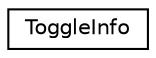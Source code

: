 digraph "Graphical Class Hierarchy"
{
 // LATEX_PDF_SIZE
  edge [fontname="Helvetica",fontsize="10",labelfontname="Helvetica",labelfontsize="10"];
  node [fontname="Helvetica",fontsize="10",shape=record];
  rankdir="LR";
  Node0 [label="ToggleInfo",height=0.2,width=0.4,color="black", fillcolor="white", style="filled",URL="$struct_toggle_info.html",tooltip=" "];
}

